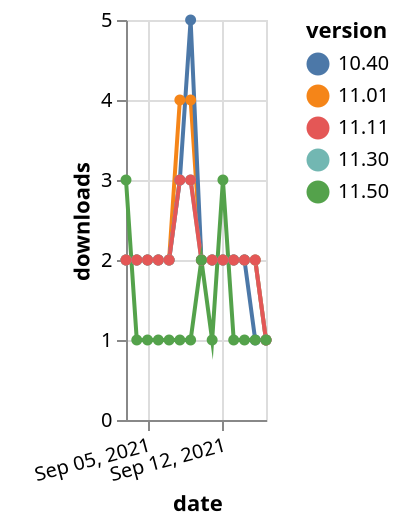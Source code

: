 {"$schema": "https://vega.github.io/schema/vega-lite/v5.json", "description": "A simple bar chart with embedded data.", "data": {"values": [{"date": "2021-09-03", "total": 2529, "delta": 2, "version": "11.01"}, {"date": "2021-09-04", "total": 2531, "delta": 2, "version": "11.01"}, {"date": "2021-09-05", "total": 2533, "delta": 2, "version": "11.01"}, {"date": "2021-09-06", "total": 2535, "delta": 2, "version": "11.01"}, {"date": "2021-09-07", "total": 2537, "delta": 2, "version": "11.01"}, {"date": "2021-09-08", "total": 2541, "delta": 4, "version": "11.01"}, {"date": "2021-09-09", "total": 2545, "delta": 4, "version": "11.01"}, {"date": "2021-09-10", "total": 2547, "delta": 2, "version": "11.01"}, {"date": "2021-09-11", "total": 2549, "delta": 2, "version": "11.01"}, {"date": "2021-09-12", "total": 2551, "delta": 2, "version": "11.01"}, {"date": "2021-09-13", "total": 2553, "delta": 2, "version": "11.01"}, {"date": "2021-09-14", "total": 2555, "delta": 2, "version": "11.01"}, {"date": "2021-09-15", "total": 2557, "delta": 2, "version": "11.01"}, {"date": "2021-09-16", "total": 2558, "delta": 1, "version": "11.01"}, {"date": "2021-09-03", "total": 2819, "delta": 2, "version": "10.40"}, {"date": "2021-09-04", "total": 2821, "delta": 2, "version": "10.40"}, {"date": "2021-09-05", "total": 2823, "delta": 2, "version": "10.40"}, {"date": "2021-09-06", "total": 2825, "delta": 2, "version": "10.40"}, {"date": "2021-09-07", "total": 2827, "delta": 2, "version": "10.40"}, {"date": "2021-09-08", "total": 2830, "delta": 3, "version": "10.40"}, {"date": "2021-09-09", "total": 2835, "delta": 5, "version": "10.40"}, {"date": "2021-09-10", "total": 2837, "delta": 2, "version": "10.40"}, {"date": "2021-09-11", "total": 2839, "delta": 2, "version": "10.40"}, {"date": "2021-09-12", "total": 2841, "delta": 2, "version": "10.40"}, {"date": "2021-09-13", "total": 2843, "delta": 2, "version": "10.40"}, {"date": "2021-09-14", "total": 2845, "delta": 2, "version": "10.40"}, {"date": "2021-09-15", "total": 2846, "delta": 1, "version": "10.40"}, {"date": "2021-09-16", "total": 2847, "delta": 1, "version": "10.40"}, {"date": "2021-09-03", "total": 1916, "delta": 2, "version": "11.30"}, {"date": "2021-09-04", "total": 1918, "delta": 2, "version": "11.30"}, {"date": "2021-09-05", "total": 1920, "delta": 2, "version": "11.30"}, {"date": "2021-09-06", "total": 1922, "delta": 2, "version": "11.30"}, {"date": "2021-09-07", "total": 1924, "delta": 2, "version": "11.30"}, {"date": "2021-09-08", "total": 1927, "delta": 3, "version": "11.30"}, {"date": "2021-09-09", "total": 1930, "delta": 3, "version": "11.30"}, {"date": "2021-09-10", "total": 1932, "delta": 2, "version": "11.30"}, {"date": "2021-09-11", "total": 1934, "delta": 2, "version": "11.30"}, {"date": "2021-09-12", "total": 1936, "delta": 2, "version": "11.30"}, {"date": "2021-09-13", "total": 1938, "delta": 2, "version": "11.30"}, {"date": "2021-09-14", "total": 1940, "delta": 2, "version": "11.30"}, {"date": "2021-09-15", "total": 1942, "delta": 2, "version": "11.30"}, {"date": "2021-09-16", "total": 1943, "delta": 1, "version": "11.30"}, {"date": "2021-09-03", "total": 2337, "delta": 2, "version": "11.11"}, {"date": "2021-09-04", "total": 2339, "delta": 2, "version": "11.11"}, {"date": "2021-09-05", "total": 2341, "delta": 2, "version": "11.11"}, {"date": "2021-09-06", "total": 2343, "delta": 2, "version": "11.11"}, {"date": "2021-09-07", "total": 2345, "delta": 2, "version": "11.11"}, {"date": "2021-09-08", "total": 2348, "delta": 3, "version": "11.11"}, {"date": "2021-09-09", "total": 2351, "delta": 3, "version": "11.11"}, {"date": "2021-09-10", "total": 2353, "delta": 2, "version": "11.11"}, {"date": "2021-09-11", "total": 2355, "delta": 2, "version": "11.11"}, {"date": "2021-09-12", "total": 2357, "delta": 2, "version": "11.11"}, {"date": "2021-09-13", "total": 2359, "delta": 2, "version": "11.11"}, {"date": "2021-09-14", "total": 2361, "delta": 2, "version": "11.11"}, {"date": "2021-09-15", "total": 2363, "delta": 2, "version": "11.11"}, {"date": "2021-09-16", "total": 2364, "delta": 1, "version": "11.11"}, {"date": "2021-09-03", "total": 568, "delta": 3, "version": "11.50"}, {"date": "2021-09-04", "total": 569, "delta": 1, "version": "11.50"}, {"date": "2021-09-05", "total": 570, "delta": 1, "version": "11.50"}, {"date": "2021-09-06", "total": 571, "delta": 1, "version": "11.50"}, {"date": "2021-09-07", "total": 572, "delta": 1, "version": "11.50"}, {"date": "2021-09-08", "total": 573, "delta": 1, "version": "11.50"}, {"date": "2021-09-09", "total": 574, "delta": 1, "version": "11.50"}, {"date": "2021-09-10", "total": 576, "delta": 2, "version": "11.50"}, {"date": "2021-09-11", "total": 577, "delta": 1, "version": "11.50"}, {"date": "2021-09-12", "total": 580, "delta": 3, "version": "11.50"}, {"date": "2021-09-13", "total": 581, "delta": 1, "version": "11.50"}, {"date": "2021-09-14", "total": 582, "delta": 1, "version": "11.50"}, {"date": "2021-09-15", "total": 583, "delta": 1, "version": "11.50"}, {"date": "2021-09-16", "total": 584, "delta": 1, "version": "11.50"}]}, "width": "container", "mark": {"type": "line", "point": {"filled": true}}, "encoding": {"x": {"field": "date", "type": "temporal", "timeUnit": "yearmonthdate", "title": "date", "axis": {"labelAngle": -15}}, "y": {"field": "delta", "type": "quantitative", "title": "downloads"}, "color": {"field": "version", "type": "nominal"}, "tooltip": {"field": "delta"}}}